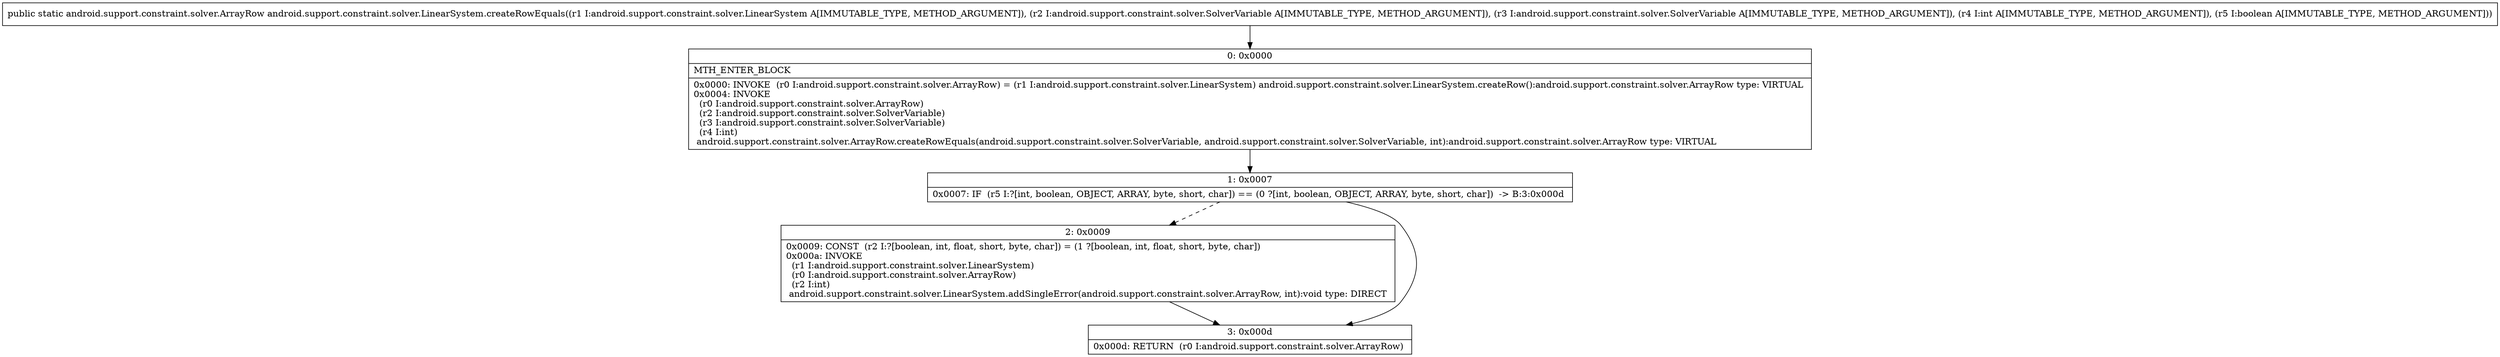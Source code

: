 digraph "CFG forandroid.support.constraint.solver.LinearSystem.createRowEquals(Landroid\/support\/constraint\/solver\/LinearSystem;Landroid\/support\/constraint\/solver\/SolverVariable;Landroid\/support\/constraint\/solver\/SolverVariable;IZ)Landroid\/support\/constraint\/solver\/ArrayRow;" {
Node_0 [shape=record,label="{0\:\ 0x0000|MTH_ENTER_BLOCK\l|0x0000: INVOKE  (r0 I:android.support.constraint.solver.ArrayRow) = (r1 I:android.support.constraint.solver.LinearSystem) android.support.constraint.solver.LinearSystem.createRow():android.support.constraint.solver.ArrayRow type: VIRTUAL \l0x0004: INVOKE  \l  (r0 I:android.support.constraint.solver.ArrayRow)\l  (r2 I:android.support.constraint.solver.SolverVariable)\l  (r3 I:android.support.constraint.solver.SolverVariable)\l  (r4 I:int)\l android.support.constraint.solver.ArrayRow.createRowEquals(android.support.constraint.solver.SolverVariable, android.support.constraint.solver.SolverVariable, int):android.support.constraint.solver.ArrayRow type: VIRTUAL \l}"];
Node_1 [shape=record,label="{1\:\ 0x0007|0x0007: IF  (r5 I:?[int, boolean, OBJECT, ARRAY, byte, short, char]) == (0 ?[int, boolean, OBJECT, ARRAY, byte, short, char])  \-\> B:3:0x000d \l}"];
Node_2 [shape=record,label="{2\:\ 0x0009|0x0009: CONST  (r2 I:?[boolean, int, float, short, byte, char]) = (1 ?[boolean, int, float, short, byte, char]) \l0x000a: INVOKE  \l  (r1 I:android.support.constraint.solver.LinearSystem)\l  (r0 I:android.support.constraint.solver.ArrayRow)\l  (r2 I:int)\l android.support.constraint.solver.LinearSystem.addSingleError(android.support.constraint.solver.ArrayRow, int):void type: DIRECT \l}"];
Node_3 [shape=record,label="{3\:\ 0x000d|0x000d: RETURN  (r0 I:android.support.constraint.solver.ArrayRow) \l}"];
MethodNode[shape=record,label="{public static android.support.constraint.solver.ArrayRow android.support.constraint.solver.LinearSystem.createRowEquals((r1 I:android.support.constraint.solver.LinearSystem A[IMMUTABLE_TYPE, METHOD_ARGUMENT]), (r2 I:android.support.constraint.solver.SolverVariable A[IMMUTABLE_TYPE, METHOD_ARGUMENT]), (r3 I:android.support.constraint.solver.SolverVariable A[IMMUTABLE_TYPE, METHOD_ARGUMENT]), (r4 I:int A[IMMUTABLE_TYPE, METHOD_ARGUMENT]), (r5 I:boolean A[IMMUTABLE_TYPE, METHOD_ARGUMENT])) }"];
MethodNode -> Node_0;
Node_0 -> Node_1;
Node_1 -> Node_2[style=dashed];
Node_1 -> Node_3;
Node_2 -> Node_3;
}

